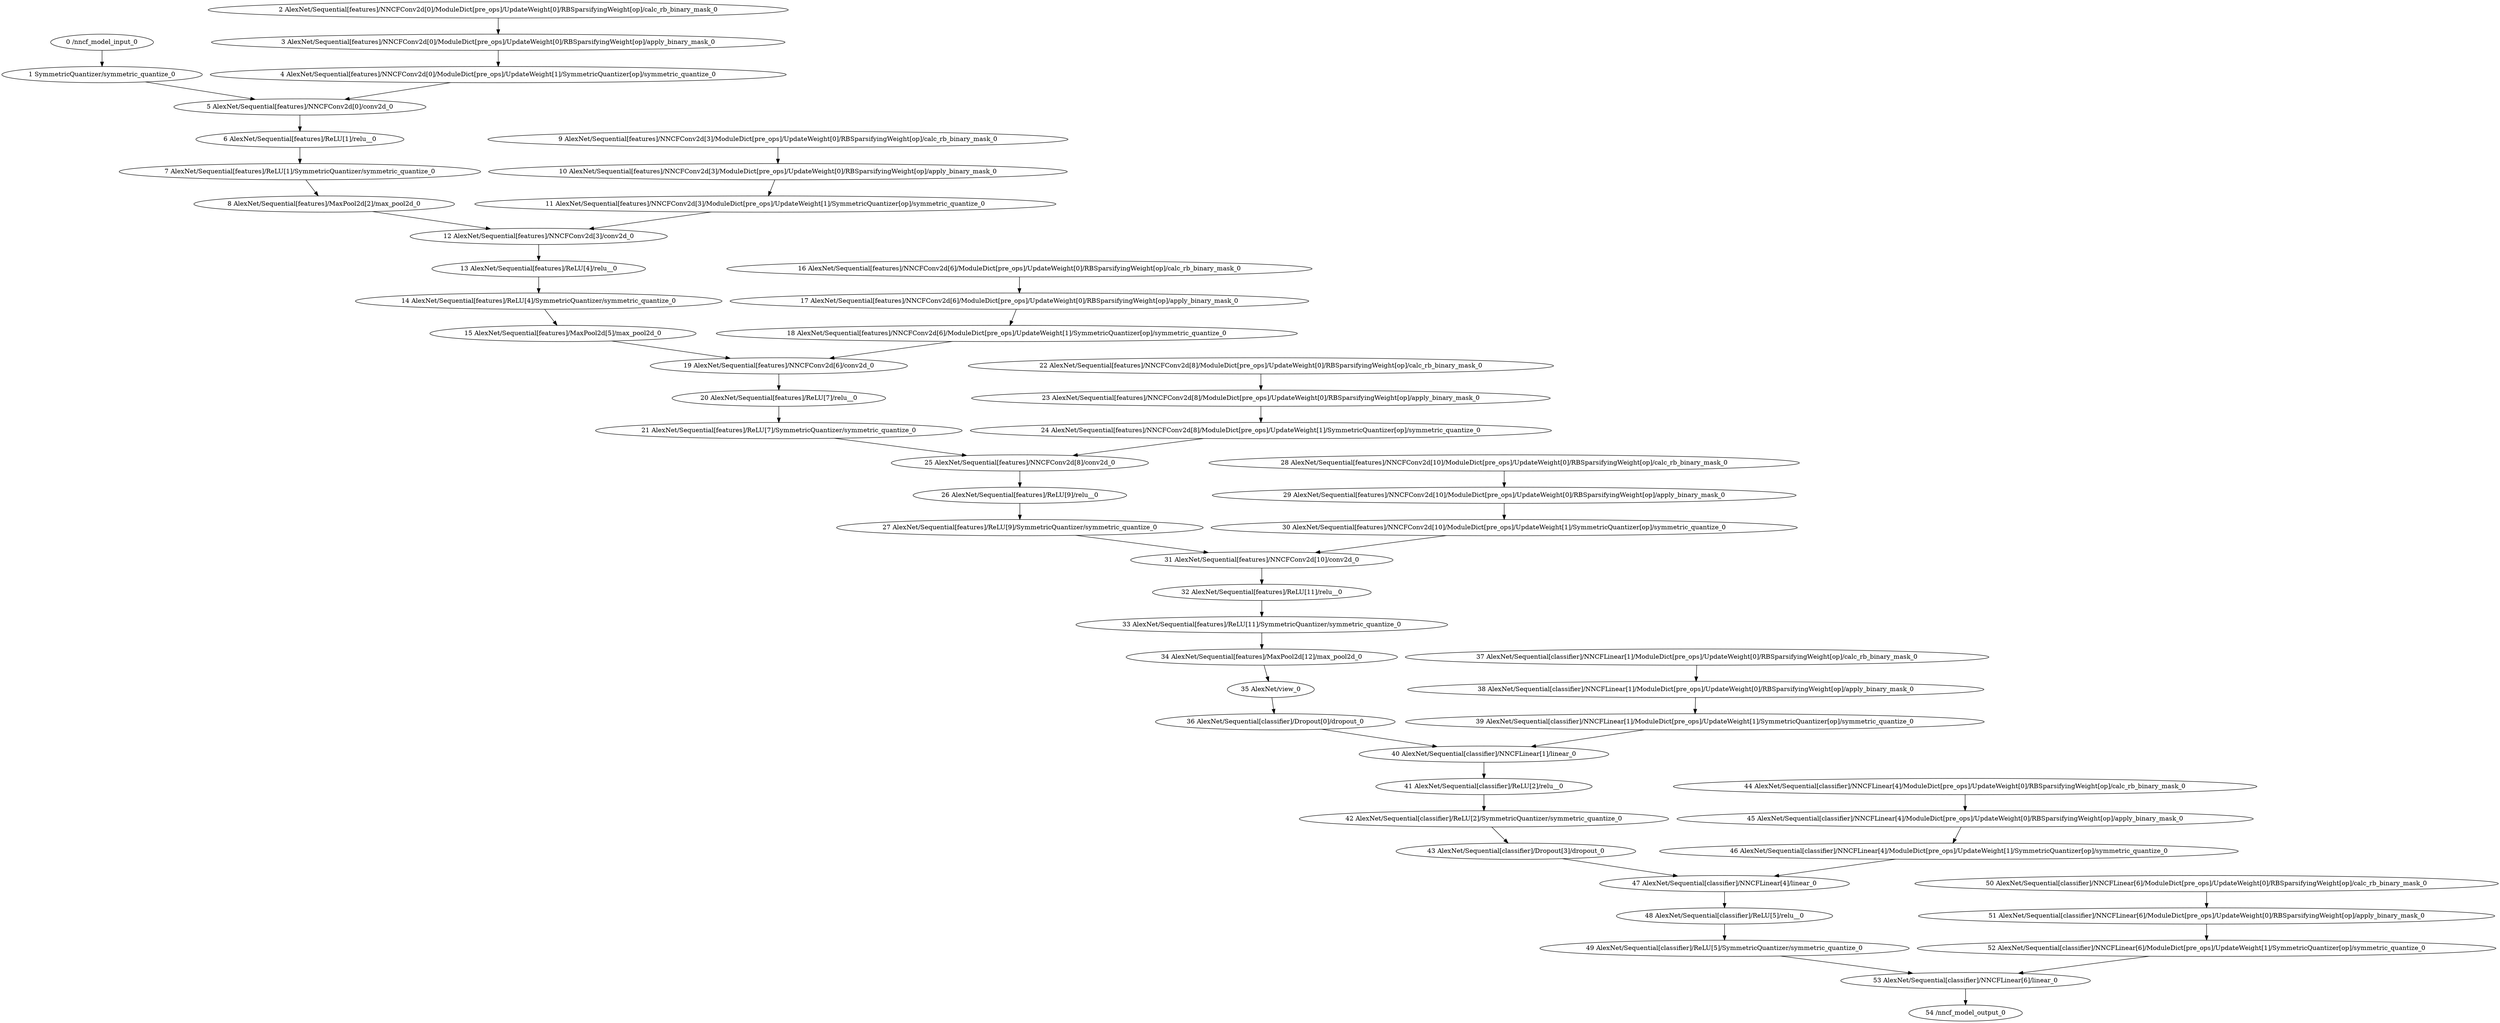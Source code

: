 strict digraph  {
"0 /nncf_model_input_0" [id=0, type=nncf_model_input];
"1 SymmetricQuantizer/symmetric_quantize_0" [id=1, type=symmetric_quantize];
"2 AlexNet/Sequential[features]/NNCFConv2d[0]/ModuleDict[pre_ops]/UpdateWeight[0]/RBSparsifyingWeight[op]/calc_rb_binary_mask_0" [id=2, type=calc_rb_binary_mask];
"3 AlexNet/Sequential[features]/NNCFConv2d[0]/ModuleDict[pre_ops]/UpdateWeight[0]/RBSparsifyingWeight[op]/apply_binary_mask_0" [id=3, type=apply_binary_mask];
"4 AlexNet/Sequential[features]/NNCFConv2d[0]/ModuleDict[pre_ops]/UpdateWeight[1]/SymmetricQuantizer[op]/symmetric_quantize_0" [id=4, type=symmetric_quantize];
"5 AlexNet/Sequential[features]/NNCFConv2d[0]/conv2d_0" [id=5, type=conv2d];
"6 AlexNet/Sequential[features]/ReLU[1]/relu__0" [id=6, type=relu_];
"7 AlexNet/Sequential[features]/ReLU[1]/SymmetricQuantizer/symmetric_quantize_0" [id=7, type=symmetric_quantize];
"8 AlexNet/Sequential[features]/MaxPool2d[2]/max_pool2d_0" [id=8, type=max_pool2d];
"9 AlexNet/Sequential[features]/NNCFConv2d[3]/ModuleDict[pre_ops]/UpdateWeight[0]/RBSparsifyingWeight[op]/calc_rb_binary_mask_0" [id=9, type=calc_rb_binary_mask];
"10 AlexNet/Sequential[features]/NNCFConv2d[3]/ModuleDict[pre_ops]/UpdateWeight[0]/RBSparsifyingWeight[op]/apply_binary_mask_0" [id=10, type=apply_binary_mask];
"11 AlexNet/Sequential[features]/NNCFConv2d[3]/ModuleDict[pre_ops]/UpdateWeight[1]/SymmetricQuantizer[op]/symmetric_quantize_0" [id=11, type=symmetric_quantize];
"12 AlexNet/Sequential[features]/NNCFConv2d[3]/conv2d_0" [id=12, type=conv2d];
"13 AlexNet/Sequential[features]/ReLU[4]/relu__0" [id=13, type=relu_];
"14 AlexNet/Sequential[features]/ReLU[4]/SymmetricQuantizer/symmetric_quantize_0" [id=14, type=symmetric_quantize];
"15 AlexNet/Sequential[features]/MaxPool2d[5]/max_pool2d_0" [id=15, type=max_pool2d];
"16 AlexNet/Sequential[features]/NNCFConv2d[6]/ModuleDict[pre_ops]/UpdateWeight[0]/RBSparsifyingWeight[op]/calc_rb_binary_mask_0" [id=16, type=calc_rb_binary_mask];
"17 AlexNet/Sequential[features]/NNCFConv2d[6]/ModuleDict[pre_ops]/UpdateWeight[0]/RBSparsifyingWeight[op]/apply_binary_mask_0" [id=17, type=apply_binary_mask];
"18 AlexNet/Sequential[features]/NNCFConv2d[6]/ModuleDict[pre_ops]/UpdateWeight[1]/SymmetricQuantizer[op]/symmetric_quantize_0" [id=18, type=symmetric_quantize];
"19 AlexNet/Sequential[features]/NNCFConv2d[6]/conv2d_0" [id=19, type=conv2d];
"20 AlexNet/Sequential[features]/ReLU[7]/relu__0" [id=20, type=relu_];
"21 AlexNet/Sequential[features]/ReLU[7]/SymmetricQuantizer/symmetric_quantize_0" [id=21, type=symmetric_quantize];
"22 AlexNet/Sequential[features]/NNCFConv2d[8]/ModuleDict[pre_ops]/UpdateWeight[0]/RBSparsifyingWeight[op]/calc_rb_binary_mask_0" [id=22, type=calc_rb_binary_mask];
"23 AlexNet/Sequential[features]/NNCFConv2d[8]/ModuleDict[pre_ops]/UpdateWeight[0]/RBSparsifyingWeight[op]/apply_binary_mask_0" [id=23, type=apply_binary_mask];
"24 AlexNet/Sequential[features]/NNCFConv2d[8]/ModuleDict[pre_ops]/UpdateWeight[1]/SymmetricQuantizer[op]/symmetric_quantize_0" [id=24, type=symmetric_quantize];
"25 AlexNet/Sequential[features]/NNCFConv2d[8]/conv2d_0" [id=25, type=conv2d];
"26 AlexNet/Sequential[features]/ReLU[9]/relu__0" [id=26, type=relu_];
"27 AlexNet/Sequential[features]/ReLU[9]/SymmetricQuantizer/symmetric_quantize_0" [id=27, type=symmetric_quantize];
"28 AlexNet/Sequential[features]/NNCFConv2d[10]/ModuleDict[pre_ops]/UpdateWeight[0]/RBSparsifyingWeight[op]/calc_rb_binary_mask_0" [id=28, type=calc_rb_binary_mask];
"29 AlexNet/Sequential[features]/NNCFConv2d[10]/ModuleDict[pre_ops]/UpdateWeight[0]/RBSparsifyingWeight[op]/apply_binary_mask_0" [id=29, type=apply_binary_mask];
"30 AlexNet/Sequential[features]/NNCFConv2d[10]/ModuleDict[pre_ops]/UpdateWeight[1]/SymmetricQuantizer[op]/symmetric_quantize_0" [id=30, type=symmetric_quantize];
"31 AlexNet/Sequential[features]/NNCFConv2d[10]/conv2d_0" [id=31, type=conv2d];
"32 AlexNet/Sequential[features]/ReLU[11]/relu__0" [id=32, type=relu_];
"33 AlexNet/Sequential[features]/ReLU[11]/SymmetricQuantizer/symmetric_quantize_0" [id=33, type=symmetric_quantize];
"34 AlexNet/Sequential[features]/MaxPool2d[12]/max_pool2d_0" [id=34, type=max_pool2d];
"35 AlexNet/view_0" [id=35, type=view];
"36 AlexNet/Sequential[classifier]/Dropout[0]/dropout_0" [id=36, type=dropout];
"37 AlexNet/Sequential[classifier]/NNCFLinear[1]/ModuleDict[pre_ops]/UpdateWeight[0]/RBSparsifyingWeight[op]/calc_rb_binary_mask_0" [id=37, type=calc_rb_binary_mask];
"38 AlexNet/Sequential[classifier]/NNCFLinear[1]/ModuleDict[pre_ops]/UpdateWeight[0]/RBSparsifyingWeight[op]/apply_binary_mask_0" [id=38, type=apply_binary_mask];
"39 AlexNet/Sequential[classifier]/NNCFLinear[1]/ModuleDict[pre_ops]/UpdateWeight[1]/SymmetricQuantizer[op]/symmetric_quantize_0" [id=39, type=symmetric_quantize];
"40 AlexNet/Sequential[classifier]/NNCFLinear[1]/linear_0" [id=40, type=linear];
"41 AlexNet/Sequential[classifier]/ReLU[2]/relu__0" [id=41, type=relu_];
"42 AlexNet/Sequential[classifier]/ReLU[2]/SymmetricQuantizer/symmetric_quantize_0" [id=42, type=symmetric_quantize];
"43 AlexNet/Sequential[classifier]/Dropout[3]/dropout_0" [id=43, type=dropout];
"44 AlexNet/Sequential[classifier]/NNCFLinear[4]/ModuleDict[pre_ops]/UpdateWeight[0]/RBSparsifyingWeight[op]/calc_rb_binary_mask_0" [id=44, type=calc_rb_binary_mask];
"45 AlexNet/Sequential[classifier]/NNCFLinear[4]/ModuleDict[pre_ops]/UpdateWeight[0]/RBSparsifyingWeight[op]/apply_binary_mask_0" [id=45, type=apply_binary_mask];
"46 AlexNet/Sequential[classifier]/NNCFLinear[4]/ModuleDict[pre_ops]/UpdateWeight[1]/SymmetricQuantizer[op]/symmetric_quantize_0" [id=46, type=symmetric_quantize];
"47 AlexNet/Sequential[classifier]/NNCFLinear[4]/linear_0" [id=47, type=linear];
"48 AlexNet/Sequential[classifier]/ReLU[5]/relu__0" [id=48, type=relu_];
"49 AlexNet/Sequential[classifier]/ReLU[5]/SymmetricQuantizer/symmetric_quantize_0" [id=49, type=symmetric_quantize];
"50 AlexNet/Sequential[classifier]/NNCFLinear[6]/ModuleDict[pre_ops]/UpdateWeight[0]/RBSparsifyingWeight[op]/calc_rb_binary_mask_0" [id=50, type=calc_rb_binary_mask];
"51 AlexNet/Sequential[classifier]/NNCFLinear[6]/ModuleDict[pre_ops]/UpdateWeight[0]/RBSparsifyingWeight[op]/apply_binary_mask_0" [id=51, type=apply_binary_mask];
"52 AlexNet/Sequential[classifier]/NNCFLinear[6]/ModuleDict[pre_ops]/UpdateWeight[1]/SymmetricQuantizer[op]/symmetric_quantize_0" [id=52, type=symmetric_quantize];
"53 AlexNet/Sequential[classifier]/NNCFLinear[6]/linear_0" [id=53, type=linear];
"54 /nncf_model_output_0" [id=54, type=nncf_model_output];
"0 /nncf_model_input_0" -> "1 SymmetricQuantizer/symmetric_quantize_0";
"1 SymmetricQuantizer/symmetric_quantize_0" -> "5 AlexNet/Sequential[features]/NNCFConv2d[0]/conv2d_0";
"2 AlexNet/Sequential[features]/NNCFConv2d[0]/ModuleDict[pre_ops]/UpdateWeight[0]/RBSparsifyingWeight[op]/calc_rb_binary_mask_0" -> "3 AlexNet/Sequential[features]/NNCFConv2d[0]/ModuleDict[pre_ops]/UpdateWeight[0]/RBSparsifyingWeight[op]/apply_binary_mask_0";
"3 AlexNet/Sequential[features]/NNCFConv2d[0]/ModuleDict[pre_ops]/UpdateWeight[0]/RBSparsifyingWeight[op]/apply_binary_mask_0" -> "4 AlexNet/Sequential[features]/NNCFConv2d[0]/ModuleDict[pre_ops]/UpdateWeight[1]/SymmetricQuantizer[op]/symmetric_quantize_0";
"4 AlexNet/Sequential[features]/NNCFConv2d[0]/ModuleDict[pre_ops]/UpdateWeight[1]/SymmetricQuantizer[op]/symmetric_quantize_0" -> "5 AlexNet/Sequential[features]/NNCFConv2d[0]/conv2d_0";
"5 AlexNet/Sequential[features]/NNCFConv2d[0]/conv2d_0" -> "6 AlexNet/Sequential[features]/ReLU[1]/relu__0";
"6 AlexNet/Sequential[features]/ReLU[1]/relu__0" -> "7 AlexNet/Sequential[features]/ReLU[1]/SymmetricQuantizer/symmetric_quantize_0";
"7 AlexNet/Sequential[features]/ReLU[1]/SymmetricQuantizer/symmetric_quantize_0" -> "8 AlexNet/Sequential[features]/MaxPool2d[2]/max_pool2d_0";
"8 AlexNet/Sequential[features]/MaxPool2d[2]/max_pool2d_0" -> "12 AlexNet/Sequential[features]/NNCFConv2d[3]/conv2d_0";
"9 AlexNet/Sequential[features]/NNCFConv2d[3]/ModuleDict[pre_ops]/UpdateWeight[0]/RBSparsifyingWeight[op]/calc_rb_binary_mask_0" -> "10 AlexNet/Sequential[features]/NNCFConv2d[3]/ModuleDict[pre_ops]/UpdateWeight[0]/RBSparsifyingWeight[op]/apply_binary_mask_0";
"10 AlexNet/Sequential[features]/NNCFConv2d[3]/ModuleDict[pre_ops]/UpdateWeight[0]/RBSparsifyingWeight[op]/apply_binary_mask_0" -> "11 AlexNet/Sequential[features]/NNCFConv2d[3]/ModuleDict[pre_ops]/UpdateWeight[1]/SymmetricQuantizer[op]/symmetric_quantize_0";
"11 AlexNet/Sequential[features]/NNCFConv2d[3]/ModuleDict[pre_ops]/UpdateWeight[1]/SymmetricQuantizer[op]/symmetric_quantize_0" -> "12 AlexNet/Sequential[features]/NNCFConv2d[3]/conv2d_0";
"12 AlexNet/Sequential[features]/NNCFConv2d[3]/conv2d_0" -> "13 AlexNet/Sequential[features]/ReLU[4]/relu__0";
"13 AlexNet/Sequential[features]/ReLU[4]/relu__0" -> "14 AlexNet/Sequential[features]/ReLU[4]/SymmetricQuantizer/symmetric_quantize_0";
"14 AlexNet/Sequential[features]/ReLU[4]/SymmetricQuantizer/symmetric_quantize_0" -> "15 AlexNet/Sequential[features]/MaxPool2d[5]/max_pool2d_0";
"15 AlexNet/Sequential[features]/MaxPool2d[5]/max_pool2d_0" -> "19 AlexNet/Sequential[features]/NNCFConv2d[6]/conv2d_0";
"16 AlexNet/Sequential[features]/NNCFConv2d[6]/ModuleDict[pre_ops]/UpdateWeight[0]/RBSparsifyingWeight[op]/calc_rb_binary_mask_0" -> "17 AlexNet/Sequential[features]/NNCFConv2d[6]/ModuleDict[pre_ops]/UpdateWeight[0]/RBSparsifyingWeight[op]/apply_binary_mask_0";
"17 AlexNet/Sequential[features]/NNCFConv2d[6]/ModuleDict[pre_ops]/UpdateWeight[0]/RBSparsifyingWeight[op]/apply_binary_mask_0" -> "18 AlexNet/Sequential[features]/NNCFConv2d[6]/ModuleDict[pre_ops]/UpdateWeight[1]/SymmetricQuantizer[op]/symmetric_quantize_0";
"18 AlexNet/Sequential[features]/NNCFConv2d[6]/ModuleDict[pre_ops]/UpdateWeight[1]/SymmetricQuantizer[op]/symmetric_quantize_0" -> "19 AlexNet/Sequential[features]/NNCFConv2d[6]/conv2d_0";
"19 AlexNet/Sequential[features]/NNCFConv2d[6]/conv2d_0" -> "20 AlexNet/Sequential[features]/ReLU[7]/relu__0";
"20 AlexNet/Sequential[features]/ReLU[7]/relu__0" -> "21 AlexNet/Sequential[features]/ReLU[7]/SymmetricQuantizer/symmetric_quantize_0";
"21 AlexNet/Sequential[features]/ReLU[7]/SymmetricQuantizer/symmetric_quantize_0" -> "25 AlexNet/Sequential[features]/NNCFConv2d[8]/conv2d_0";
"22 AlexNet/Sequential[features]/NNCFConv2d[8]/ModuleDict[pre_ops]/UpdateWeight[0]/RBSparsifyingWeight[op]/calc_rb_binary_mask_0" -> "23 AlexNet/Sequential[features]/NNCFConv2d[8]/ModuleDict[pre_ops]/UpdateWeight[0]/RBSparsifyingWeight[op]/apply_binary_mask_0";
"23 AlexNet/Sequential[features]/NNCFConv2d[8]/ModuleDict[pre_ops]/UpdateWeight[0]/RBSparsifyingWeight[op]/apply_binary_mask_0" -> "24 AlexNet/Sequential[features]/NNCFConv2d[8]/ModuleDict[pre_ops]/UpdateWeight[1]/SymmetricQuantizer[op]/symmetric_quantize_0";
"24 AlexNet/Sequential[features]/NNCFConv2d[8]/ModuleDict[pre_ops]/UpdateWeight[1]/SymmetricQuantizer[op]/symmetric_quantize_0" -> "25 AlexNet/Sequential[features]/NNCFConv2d[8]/conv2d_0";
"25 AlexNet/Sequential[features]/NNCFConv2d[8]/conv2d_0" -> "26 AlexNet/Sequential[features]/ReLU[9]/relu__0";
"26 AlexNet/Sequential[features]/ReLU[9]/relu__0" -> "27 AlexNet/Sequential[features]/ReLU[9]/SymmetricQuantizer/symmetric_quantize_0";
"27 AlexNet/Sequential[features]/ReLU[9]/SymmetricQuantizer/symmetric_quantize_0" -> "31 AlexNet/Sequential[features]/NNCFConv2d[10]/conv2d_0";
"28 AlexNet/Sequential[features]/NNCFConv2d[10]/ModuleDict[pre_ops]/UpdateWeight[0]/RBSparsifyingWeight[op]/calc_rb_binary_mask_0" -> "29 AlexNet/Sequential[features]/NNCFConv2d[10]/ModuleDict[pre_ops]/UpdateWeight[0]/RBSparsifyingWeight[op]/apply_binary_mask_0";
"29 AlexNet/Sequential[features]/NNCFConv2d[10]/ModuleDict[pre_ops]/UpdateWeight[0]/RBSparsifyingWeight[op]/apply_binary_mask_0" -> "30 AlexNet/Sequential[features]/NNCFConv2d[10]/ModuleDict[pre_ops]/UpdateWeight[1]/SymmetricQuantizer[op]/symmetric_quantize_0";
"30 AlexNet/Sequential[features]/NNCFConv2d[10]/ModuleDict[pre_ops]/UpdateWeight[1]/SymmetricQuantizer[op]/symmetric_quantize_0" -> "31 AlexNet/Sequential[features]/NNCFConv2d[10]/conv2d_0";
"31 AlexNet/Sequential[features]/NNCFConv2d[10]/conv2d_0" -> "32 AlexNet/Sequential[features]/ReLU[11]/relu__0";
"32 AlexNet/Sequential[features]/ReLU[11]/relu__0" -> "33 AlexNet/Sequential[features]/ReLU[11]/SymmetricQuantizer/symmetric_quantize_0";
"33 AlexNet/Sequential[features]/ReLU[11]/SymmetricQuantizer/symmetric_quantize_0" -> "34 AlexNet/Sequential[features]/MaxPool2d[12]/max_pool2d_0";
"34 AlexNet/Sequential[features]/MaxPool2d[12]/max_pool2d_0" -> "35 AlexNet/view_0";
"35 AlexNet/view_0" -> "36 AlexNet/Sequential[classifier]/Dropout[0]/dropout_0";
"36 AlexNet/Sequential[classifier]/Dropout[0]/dropout_0" -> "40 AlexNet/Sequential[classifier]/NNCFLinear[1]/linear_0";
"37 AlexNet/Sequential[classifier]/NNCFLinear[1]/ModuleDict[pre_ops]/UpdateWeight[0]/RBSparsifyingWeight[op]/calc_rb_binary_mask_0" -> "38 AlexNet/Sequential[classifier]/NNCFLinear[1]/ModuleDict[pre_ops]/UpdateWeight[0]/RBSparsifyingWeight[op]/apply_binary_mask_0";
"38 AlexNet/Sequential[classifier]/NNCFLinear[1]/ModuleDict[pre_ops]/UpdateWeight[0]/RBSparsifyingWeight[op]/apply_binary_mask_0" -> "39 AlexNet/Sequential[classifier]/NNCFLinear[1]/ModuleDict[pre_ops]/UpdateWeight[1]/SymmetricQuantizer[op]/symmetric_quantize_0";
"39 AlexNet/Sequential[classifier]/NNCFLinear[1]/ModuleDict[pre_ops]/UpdateWeight[1]/SymmetricQuantizer[op]/symmetric_quantize_0" -> "40 AlexNet/Sequential[classifier]/NNCFLinear[1]/linear_0";
"40 AlexNet/Sequential[classifier]/NNCFLinear[1]/linear_0" -> "41 AlexNet/Sequential[classifier]/ReLU[2]/relu__0";
"41 AlexNet/Sequential[classifier]/ReLU[2]/relu__0" -> "42 AlexNet/Sequential[classifier]/ReLU[2]/SymmetricQuantizer/symmetric_quantize_0";
"42 AlexNet/Sequential[classifier]/ReLU[2]/SymmetricQuantizer/symmetric_quantize_0" -> "43 AlexNet/Sequential[classifier]/Dropout[3]/dropout_0";
"43 AlexNet/Sequential[classifier]/Dropout[3]/dropout_0" -> "47 AlexNet/Sequential[classifier]/NNCFLinear[4]/linear_0";
"44 AlexNet/Sequential[classifier]/NNCFLinear[4]/ModuleDict[pre_ops]/UpdateWeight[0]/RBSparsifyingWeight[op]/calc_rb_binary_mask_0" -> "45 AlexNet/Sequential[classifier]/NNCFLinear[4]/ModuleDict[pre_ops]/UpdateWeight[0]/RBSparsifyingWeight[op]/apply_binary_mask_0";
"45 AlexNet/Sequential[classifier]/NNCFLinear[4]/ModuleDict[pre_ops]/UpdateWeight[0]/RBSparsifyingWeight[op]/apply_binary_mask_0" -> "46 AlexNet/Sequential[classifier]/NNCFLinear[4]/ModuleDict[pre_ops]/UpdateWeight[1]/SymmetricQuantizer[op]/symmetric_quantize_0";
"46 AlexNet/Sequential[classifier]/NNCFLinear[4]/ModuleDict[pre_ops]/UpdateWeight[1]/SymmetricQuantizer[op]/symmetric_quantize_0" -> "47 AlexNet/Sequential[classifier]/NNCFLinear[4]/linear_0";
"47 AlexNet/Sequential[classifier]/NNCFLinear[4]/linear_0" -> "48 AlexNet/Sequential[classifier]/ReLU[5]/relu__0";
"48 AlexNet/Sequential[classifier]/ReLU[5]/relu__0" -> "49 AlexNet/Sequential[classifier]/ReLU[5]/SymmetricQuantizer/symmetric_quantize_0";
"49 AlexNet/Sequential[classifier]/ReLU[5]/SymmetricQuantizer/symmetric_quantize_0" -> "53 AlexNet/Sequential[classifier]/NNCFLinear[6]/linear_0";
"50 AlexNet/Sequential[classifier]/NNCFLinear[6]/ModuleDict[pre_ops]/UpdateWeight[0]/RBSparsifyingWeight[op]/calc_rb_binary_mask_0" -> "51 AlexNet/Sequential[classifier]/NNCFLinear[6]/ModuleDict[pre_ops]/UpdateWeight[0]/RBSparsifyingWeight[op]/apply_binary_mask_0";
"51 AlexNet/Sequential[classifier]/NNCFLinear[6]/ModuleDict[pre_ops]/UpdateWeight[0]/RBSparsifyingWeight[op]/apply_binary_mask_0" -> "52 AlexNet/Sequential[classifier]/NNCFLinear[6]/ModuleDict[pre_ops]/UpdateWeight[1]/SymmetricQuantizer[op]/symmetric_quantize_0";
"52 AlexNet/Sequential[classifier]/NNCFLinear[6]/ModuleDict[pre_ops]/UpdateWeight[1]/SymmetricQuantizer[op]/symmetric_quantize_0" -> "53 AlexNet/Sequential[classifier]/NNCFLinear[6]/linear_0";
"53 AlexNet/Sequential[classifier]/NNCFLinear[6]/linear_0" -> "54 /nncf_model_output_0";
}
